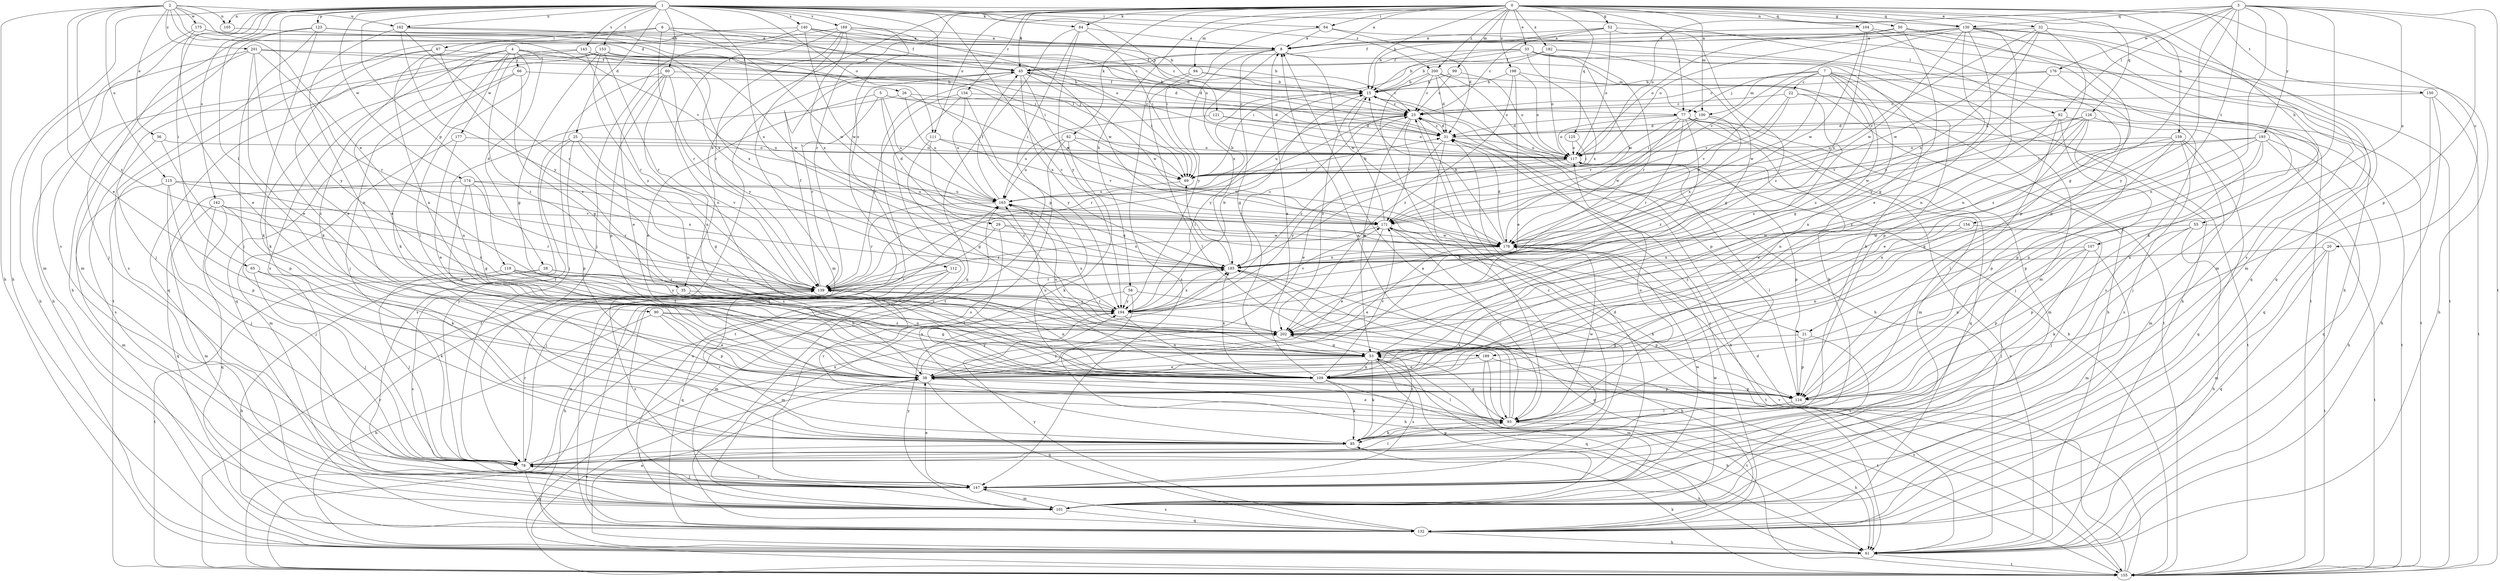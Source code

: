 strict digraph  {
0;
1;
2;
3;
4;
5;
6;
7;
8;
15;
20;
21;
22;
23;
25;
26;
28;
29;
31;
32;
33;
35;
36;
38;
45;
50;
52;
53;
55;
58;
60;
61;
64;
65;
66;
67;
69;
77;
78;
82;
84;
85;
90;
92;
93;
94;
99;
100;
101;
104;
105;
107;
109;
111;
112;
115;
117;
119;
121;
123;
124;
125;
126;
130;
132;
134;
139;
140;
142;
143;
147;
150;
153;
154;
155;
159;
162;
163;
169;
171;
174;
175;
176;
177;
178;
182;
185;
189;
193;
194;
198;
200;
201;
202;
0 -> 8  [label=a];
0 -> 15  [label=b];
0 -> 20  [label=c];
0 -> 32  [label=e];
0 -> 33  [label=e];
0 -> 35  [label=e];
0 -> 45  [label=f];
0 -> 50  [label=g];
0 -> 52  [label=g];
0 -> 55  [label=h];
0 -> 58  [label=h];
0 -> 64  [label=i];
0 -> 77  [label=j];
0 -> 82  [label=k];
0 -> 84  [label=k];
0 -> 94  [label=m];
0 -> 99  [label=m];
0 -> 100  [label=m];
0 -> 104  [label=n];
0 -> 111  [label=o];
0 -> 125  [label=q];
0 -> 126  [label=q];
0 -> 130  [label=q];
0 -> 134  [label=r];
0 -> 139  [label=r];
0 -> 150  [label=t];
0 -> 159  [label=u];
0 -> 182  [label=x];
0 -> 198  [label=z];
0 -> 200  [label=z];
1 -> 21  [label=c];
1 -> 25  [label=d];
1 -> 60  [label=h];
1 -> 61  [label=h];
1 -> 64  [label=i];
1 -> 65  [label=i];
1 -> 84  [label=k];
1 -> 90  [label=l];
1 -> 92  [label=l];
1 -> 105  [label=n];
1 -> 111  [label=o];
1 -> 112  [label=o];
1 -> 119  [label=p];
1 -> 121  [label=p];
1 -> 123  [label=p];
1 -> 124  [label=p];
1 -> 130  [label=q];
1 -> 140  [label=s];
1 -> 142  [label=s];
1 -> 143  [label=s];
1 -> 147  [label=s];
1 -> 153  [label=t];
1 -> 162  [label=u];
1 -> 169  [label=v];
1 -> 174  [label=w];
1 -> 185  [label=x];
1 -> 189  [label=y];
1 -> 200  [label=z];
2 -> 26  [label=d];
2 -> 35  [label=e];
2 -> 36  [label=e];
2 -> 38  [label=e];
2 -> 61  [label=h];
2 -> 105  [label=n];
2 -> 115  [label=o];
2 -> 162  [label=u];
2 -> 171  [label=v];
2 -> 175  [label=w];
2 -> 201  [label=z];
2 -> 202  [label=z];
3 -> 21  [label=c];
3 -> 53  [label=g];
3 -> 92  [label=l];
3 -> 107  [label=n];
3 -> 109  [label=n];
3 -> 117  [label=o];
3 -> 124  [label=p];
3 -> 130  [label=q];
3 -> 154  [label=t];
3 -> 155  [label=t];
3 -> 176  [label=w];
3 -> 189  [label=y];
3 -> 193  [label=y];
4 -> 15  [label=b];
4 -> 28  [label=d];
4 -> 38  [label=e];
4 -> 66  [label=i];
4 -> 85  [label=k];
4 -> 93  [label=l];
4 -> 132  [label=q];
4 -> 147  [label=s];
4 -> 177  [label=w];
4 -> 185  [label=x];
5 -> 29  [label=d];
5 -> 31  [label=d];
5 -> 38  [label=e];
5 -> 77  [label=j];
5 -> 139  [label=r];
5 -> 163  [label=u];
6 -> 15  [label=b];
6 -> 67  [label=i];
6 -> 69  [label=i];
6 -> 109  [label=n];
6 -> 139  [label=r];
6 -> 178  [label=w];
7 -> 22  [label=c];
7 -> 53  [label=g];
7 -> 77  [label=j];
7 -> 100  [label=m];
7 -> 109  [label=n];
7 -> 124  [label=p];
7 -> 155  [label=t];
7 -> 171  [label=v];
7 -> 178  [label=w];
7 -> 202  [label=z];
8 -> 45  [label=f];
8 -> 53  [label=g];
8 -> 100  [label=m];
8 -> 178  [label=w];
8 -> 185  [label=x];
8 -> 194  [label=y];
15 -> 23  [label=c];
15 -> 45  [label=f];
15 -> 124  [label=p];
15 -> 194  [label=y];
15 -> 202  [label=z];
20 -> 101  [label=m];
20 -> 132  [label=q];
20 -> 155  [label=t];
20 -> 185  [label=x];
21 -> 53  [label=g];
21 -> 124  [label=p];
21 -> 147  [label=s];
22 -> 23  [label=c];
22 -> 147  [label=s];
22 -> 171  [label=v];
22 -> 178  [label=w];
22 -> 202  [label=z];
23 -> 31  [label=d];
23 -> 53  [label=g];
23 -> 61  [label=h];
23 -> 139  [label=r];
23 -> 163  [label=u];
23 -> 171  [label=v];
25 -> 53  [label=g];
25 -> 78  [label=j];
25 -> 109  [label=n];
25 -> 117  [label=o];
25 -> 124  [label=p];
25 -> 147  [label=s];
26 -> 23  [label=c];
26 -> 69  [label=i];
26 -> 109  [label=n];
26 -> 163  [label=u];
28 -> 61  [label=h];
28 -> 109  [label=n];
28 -> 139  [label=r];
28 -> 155  [label=t];
29 -> 78  [label=j];
29 -> 93  [label=l];
29 -> 178  [label=w];
29 -> 185  [label=x];
31 -> 23  [label=c];
31 -> 38  [label=e];
31 -> 61  [label=h];
31 -> 93  [label=l];
31 -> 117  [label=o];
32 -> 8  [label=a];
32 -> 101  [label=m];
32 -> 109  [label=n];
32 -> 132  [label=q];
32 -> 171  [label=v];
32 -> 178  [label=w];
32 -> 185  [label=x];
33 -> 15  [label=b];
33 -> 45  [label=f];
33 -> 69  [label=i];
33 -> 85  [label=k];
33 -> 101  [label=m];
33 -> 139  [label=r];
33 -> 178  [label=w];
33 -> 185  [label=x];
35 -> 109  [label=n];
35 -> 147  [label=s];
35 -> 194  [label=y];
36 -> 117  [label=o];
36 -> 124  [label=p];
36 -> 147  [label=s];
38 -> 124  [label=p];
38 -> 132  [label=q];
38 -> 194  [label=y];
38 -> 202  [label=z];
45 -> 15  [label=b];
45 -> 69  [label=i];
45 -> 132  [label=q];
45 -> 171  [label=v];
45 -> 178  [label=w];
45 -> 185  [label=x];
50 -> 8  [label=a];
50 -> 53  [label=g];
50 -> 85  [label=k];
50 -> 117  [label=o];
50 -> 147  [label=s];
52 -> 8  [label=a];
52 -> 15  [label=b];
52 -> 23  [label=c];
52 -> 61  [label=h];
52 -> 117  [label=o];
52 -> 202  [label=z];
53 -> 38  [label=e];
53 -> 85  [label=k];
53 -> 109  [label=n];
53 -> 132  [label=q];
53 -> 147  [label=s];
53 -> 155  [label=t];
53 -> 163  [label=u];
55 -> 61  [label=h];
55 -> 85  [label=k];
55 -> 124  [label=p];
55 -> 155  [label=t];
55 -> 178  [label=w];
58 -> 61  [label=h];
58 -> 101  [label=m];
58 -> 124  [label=p];
58 -> 194  [label=y];
60 -> 15  [label=b];
60 -> 38  [label=e];
60 -> 78  [label=j];
60 -> 109  [label=n];
60 -> 124  [label=p];
60 -> 194  [label=y];
61 -> 38  [label=e];
61 -> 117  [label=o];
61 -> 155  [label=t];
64 -> 8  [label=a];
64 -> 31  [label=d];
64 -> 69  [label=i];
64 -> 155  [label=t];
65 -> 78  [label=j];
65 -> 85  [label=k];
65 -> 139  [label=r];
66 -> 15  [label=b];
66 -> 53  [label=g];
66 -> 78  [label=j];
66 -> 132  [label=q];
67 -> 38  [label=e];
67 -> 45  [label=f];
67 -> 78  [label=j];
67 -> 202  [label=z];
69 -> 163  [label=u];
77 -> 31  [label=d];
77 -> 69  [label=i];
77 -> 85  [label=k];
77 -> 101  [label=m];
77 -> 117  [label=o];
77 -> 132  [label=q];
77 -> 139  [label=r];
77 -> 155  [label=t];
77 -> 178  [label=w];
77 -> 202  [label=z];
78 -> 23  [label=c];
78 -> 93  [label=l];
78 -> 132  [label=q];
78 -> 139  [label=r];
78 -> 147  [label=s];
78 -> 185  [label=x];
82 -> 85  [label=k];
82 -> 117  [label=o];
82 -> 147  [label=s];
82 -> 163  [label=u];
82 -> 178  [label=w];
84 -> 8  [label=a];
84 -> 69  [label=i];
84 -> 132  [label=q];
84 -> 155  [label=t];
84 -> 194  [label=y];
85 -> 61  [label=h];
85 -> 78  [label=j];
85 -> 139  [label=r];
85 -> 202  [label=z];
90 -> 38  [label=e];
90 -> 53  [label=g];
90 -> 61  [label=h];
90 -> 124  [label=p];
90 -> 202  [label=z];
92 -> 31  [label=d];
92 -> 78  [label=j];
92 -> 93  [label=l];
92 -> 109  [label=n];
92 -> 155  [label=t];
93 -> 8  [label=a];
93 -> 38  [label=e];
93 -> 53  [label=g];
93 -> 61  [label=h];
93 -> 85  [label=k];
93 -> 117  [label=o];
93 -> 139  [label=r];
93 -> 178  [label=w];
93 -> 185  [label=x];
94 -> 15  [label=b];
94 -> 23  [label=c];
94 -> 93  [label=l];
94 -> 147  [label=s];
99 -> 15  [label=b];
99 -> 23  [label=c];
99 -> 117  [label=o];
100 -> 31  [label=d];
100 -> 69  [label=i];
100 -> 101  [label=m];
100 -> 171  [label=v];
100 -> 185  [label=x];
101 -> 53  [label=g];
101 -> 132  [label=q];
101 -> 139  [label=r];
101 -> 163  [label=u];
101 -> 178  [label=w];
101 -> 194  [label=y];
104 -> 8  [label=a];
104 -> 101  [label=m];
104 -> 124  [label=p];
104 -> 178  [label=w];
104 -> 185  [label=x];
105 -> 69  [label=i];
107 -> 78  [label=j];
107 -> 101  [label=m];
107 -> 109  [label=n];
107 -> 124  [label=p];
107 -> 185  [label=x];
109 -> 8  [label=a];
109 -> 61  [label=h];
109 -> 85  [label=k];
109 -> 93  [label=l];
109 -> 124  [label=p];
109 -> 163  [label=u];
109 -> 171  [label=v];
109 -> 185  [label=x];
111 -> 53  [label=g];
111 -> 117  [label=o];
111 -> 171  [label=v];
111 -> 202  [label=z];
112 -> 61  [label=h];
112 -> 101  [label=m];
112 -> 132  [label=q];
112 -> 139  [label=r];
115 -> 78  [label=j];
115 -> 101  [label=m];
115 -> 124  [label=p];
115 -> 163  [label=u];
115 -> 185  [label=x];
115 -> 202  [label=z];
117 -> 69  [label=i];
117 -> 93  [label=l];
117 -> 124  [label=p];
117 -> 194  [label=y];
119 -> 78  [label=j];
119 -> 109  [label=n];
119 -> 139  [label=r];
119 -> 194  [label=y];
119 -> 202  [label=z];
121 -> 31  [label=d];
121 -> 117  [label=o];
121 -> 163  [label=u];
123 -> 8  [label=a];
123 -> 31  [label=d];
123 -> 61  [label=h];
123 -> 78  [label=j];
123 -> 85  [label=k];
123 -> 101  [label=m];
123 -> 185  [label=x];
124 -> 93  [label=l];
125 -> 69  [label=i];
125 -> 117  [label=o];
126 -> 31  [label=d];
126 -> 38  [label=e];
126 -> 78  [label=j];
126 -> 124  [label=p];
126 -> 171  [label=v];
126 -> 178  [label=w];
126 -> 202  [label=z];
130 -> 8  [label=a];
130 -> 38  [label=e];
130 -> 45  [label=f];
130 -> 109  [label=n];
130 -> 117  [label=o];
130 -> 124  [label=p];
130 -> 132  [label=q];
130 -> 155  [label=t];
130 -> 171  [label=v];
130 -> 178  [label=w];
130 -> 194  [label=y];
132 -> 23  [label=c];
132 -> 45  [label=f];
132 -> 61  [label=h];
132 -> 147  [label=s];
132 -> 194  [label=y];
134 -> 23  [label=c];
134 -> 139  [label=r];
134 -> 155  [label=t];
134 -> 163  [label=u];
134 -> 194  [label=y];
139 -> 31  [label=d];
139 -> 45  [label=f];
139 -> 109  [label=n];
139 -> 147  [label=s];
139 -> 194  [label=y];
140 -> 8  [label=a];
140 -> 45  [label=f];
140 -> 85  [label=k];
140 -> 117  [label=o];
140 -> 155  [label=t];
140 -> 178  [label=w];
142 -> 78  [label=j];
142 -> 85  [label=k];
142 -> 101  [label=m];
142 -> 132  [label=q];
142 -> 139  [label=r];
142 -> 171  [label=v];
143 -> 45  [label=f];
143 -> 69  [label=i];
143 -> 139  [label=r];
143 -> 147  [label=s];
143 -> 178  [label=w];
143 -> 202  [label=z];
147 -> 8  [label=a];
147 -> 31  [label=d];
147 -> 38  [label=e];
147 -> 78  [label=j];
147 -> 101  [label=m];
147 -> 178  [label=w];
150 -> 23  [label=c];
150 -> 61  [label=h];
150 -> 132  [label=q];
150 -> 155  [label=t];
153 -> 31  [label=d];
153 -> 45  [label=f];
153 -> 53  [label=g];
153 -> 61  [label=h];
153 -> 85  [label=k];
153 -> 139  [label=r];
153 -> 194  [label=y];
154 -> 78  [label=j];
154 -> 109  [label=n];
154 -> 178  [label=w];
154 -> 202  [label=z];
155 -> 15  [label=b];
155 -> 31  [label=d];
155 -> 38  [label=e];
155 -> 45  [label=f];
155 -> 85  [label=k];
155 -> 163  [label=u];
155 -> 171  [label=v];
155 -> 202  [label=z];
159 -> 38  [label=e];
159 -> 101  [label=m];
159 -> 109  [label=n];
159 -> 117  [label=o];
159 -> 124  [label=p];
159 -> 132  [label=q];
159 -> 147  [label=s];
162 -> 8  [label=a];
162 -> 109  [label=n];
162 -> 117  [label=o];
162 -> 139  [label=r];
162 -> 194  [label=y];
163 -> 15  [label=b];
163 -> 45  [label=f];
163 -> 139  [label=r];
163 -> 171  [label=v];
169 -> 8  [label=a];
169 -> 23  [label=c];
169 -> 78  [label=j];
169 -> 101  [label=m];
169 -> 109  [label=n];
169 -> 139  [label=r];
169 -> 178  [label=w];
169 -> 185  [label=x];
171 -> 15  [label=b];
171 -> 38  [label=e];
171 -> 93  [label=l];
171 -> 139  [label=r];
171 -> 155  [label=t];
171 -> 178  [label=w];
174 -> 38  [label=e];
174 -> 53  [label=g];
174 -> 132  [label=q];
174 -> 139  [label=r];
174 -> 163  [label=u];
174 -> 171  [label=v];
175 -> 8  [label=a];
175 -> 23  [label=c];
175 -> 38  [label=e];
175 -> 101  [label=m];
176 -> 15  [label=b];
176 -> 23  [label=c];
176 -> 61  [label=h];
176 -> 194  [label=y];
176 -> 202  [label=z];
177 -> 38  [label=e];
177 -> 101  [label=m];
177 -> 117  [label=o];
178 -> 15  [label=b];
178 -> 31  [label=d];
178 -> 38  [label=e];
178 -> 185  [label=x];
182 -> 15  [label=b];
182 -> 45  [label=f];
182 -> 53  [label=g];
182 -> 61  [label=h];
182 -> 117  [label=o];
185 -> 23  [label=c];
185 -> 61  [label=h];
185 -> 69  [label=i];
185 -> 132  [label=q];
185 -> 139  [label=r];
185 -> 163  [label=u];
189 -> 38  [label=e];
189 -> 93  [label=l];
189 -> 101  [label=m];
189 -> 155  [label=t];
193 -> 53  [label=g];
193 -> 61  [label=h];
193 -> 69  [label=i];
193 -> 109  [label=n];
193 -> 117  [label=o];
193 -> 124  [label=p];
193 -> 132  [label=q];
194 -> 15  [label=b];
194 -> 23  [label=c];
194 -> 109  [label=n];
194 -> 139  [label=r];
194 -> 171  [label=v];
194 -> 185  [label=x];
194 -> 202  [label=z];
198 -> 15  [label=b];
198 -> 38  [label=e];
198 -> 61  [label=h];
198 -> 117  [label=o];
198 -> 202  [label=z];
200 -> 15  [label=b];
200 -> 23  [label=c];
200 -> 31  [label=d];
200 -> 61  [label=h];
200 -> 85  [label=k];
200 -> 117  [label=o];
200 -> 155  [label=t];
201 -> 31  [label=d];
201 -> 38  [label=e];
201 -> 45  [label=f];
201 -> 61  [label=h];
201 -> 78  [label=j];
201 -> 109  [label=n];
201 -> 139  [label=r];
202 -> 53  [label=g];
202 -> 163  [label=u];
}
